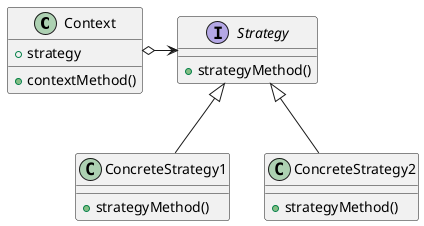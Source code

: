 @startuml

class Context{
    +strategy
    +contextMethod()
}
interface Strategy{
    +strategyMethod()
}
class ConcreteStrategy1{
    +strategyMethod()
}
class ConcreteStrategy2{
    +strategyMethod()
}
Context o-r->Strategy
ConcreteStrategy1 -u-|> Strategy
ConcreteStrategy2 -u-|> Strategy

@enduml